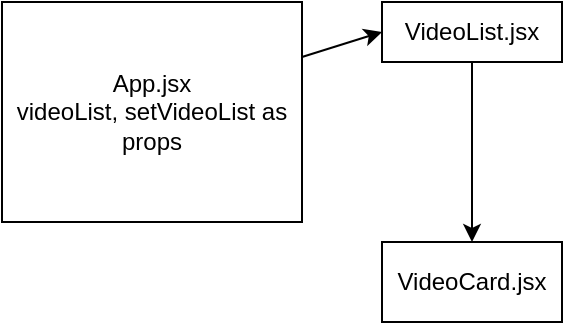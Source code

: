 <mxfile>
    <diagram id="BdzzjRRzsWgrQ7JI_RHI" name="Page-1">
        <mxGraphModel dx="529" dy="470" grid="1" gridSize="10" guides="1" tooltips="1" connect="1" arrows="1" fold="1" page="1" pageScale="1" pageWidth="827" pageHeight="1169" math="0" shadow="0">
            <root>
                <mxCell id="0"/>
                <mxCell id="1" parent="0"/>
                <mxCell id="3" value="App.jsx&lt;br&gt;videoList, setVideoList as props" style="rounded=0;whiteSpace=wrap;html=1;" vertex="1" parent="1">
                    <mxGeometry x="10" y="80" width="150" height="110" as="geometry"/>
                </mxCell>
                <mxCell id="4" value="VideoList.jsx" style="rounded=0;whiteSpace=wrap;html=1;" vertex="1" parent="1">
                    <mxGeometry x="200" y="80" width="90" height="30" as="geometry"/>
                </mxCell>
                <mxCell id="5" value="VideoCard.jsx" style="rounded=0;whiteSpace=wrap;html=1;" vertex="1" parent="1">
                    <mxGeometry x="200" y="200" width="90" height="40" as="geometry"/>
                </mxCell>
                <mxCell id="7" value="" style="endArrow=classic;html=1;exitX=0.5;exitY=1;exitDx=0;exitDy=0;entryX=0.5;entryY=0;entryDx=0;entryDy=0;" edge="1" parent="1" source="4" target="5">
                    <mxGeometry width="50" height="50" relative="1" as="geometry">
                        <mxPoint x="240" y="310" as="sourcePoint"/>
                        <mxPoint x="290" y="260" as="targetPoint"/>
                    </mxGeometry>
                </mxCell>
                <mxCell id="10" value="" style="endArrow=classic;html=1;entryX=0;entryY=0.5;entryDx=0;entryDy=0;exitX=1;exitY=0.25;exitDx=0;exitDy=0;" edge="1" parent="1" source="3" target="4">
                    <mxGeometry width="50" height="50" relative="1" as="geometry">
                        <mxPoint x="240" y="310" as="sourcePoint"/>
                        <mxPoint x="290" y="260" as="targetPoint"/>
                    </mxGeometry>
                </mxCell>
            </root>
        </mxGraphModel>
    </diagram>
</mxfile>